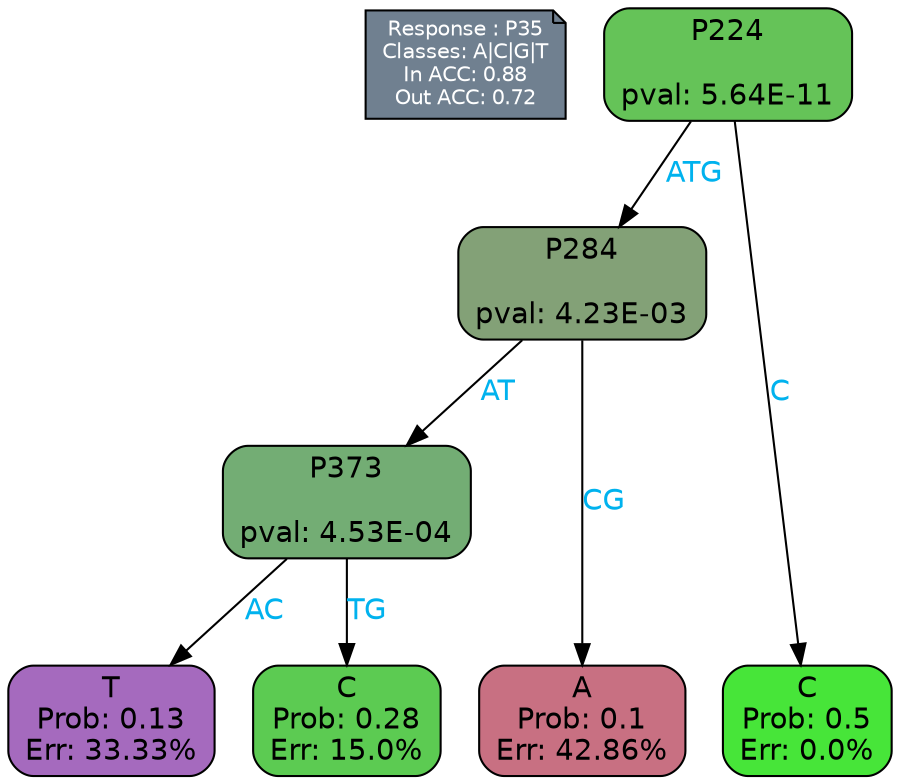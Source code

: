 digraph Tree {
node [shape=box, style="filled, rounded", color="black", fontname=helvetica] ;
graph [ranksep=equally, splines=polylines, bgcolor=transparent, dpi=600] ;
edge [fontname=helvetica] ;
LEGEND [label="Response : P35
Classes: A|C|G|T
In ACC: 0.88
Out ACC: 0.72
",shape=note,align=left,style=filled,fillcolor="slategray",fontcolor="white",fontsize=10];1 [label="P224

pval: 5.64E-11", fillcolor="#65c358"] ;
2 [label="P284

pval: 4.23E-03", fillcolor="#83a177"] ;
3 [label="P373

pval: 4.53E-04", fillcolor="#73ad74"] ;
4 [label="T
Prob: 0.13
Err: 33.33%", fillcolor="#a56abe"] ;
5 [label="C
Prob: 0.28
Err: 15.0%", fillcolor="#5ccb52"] ;
6 [label="A
Prob: 0.1
Err: 42.86%", fillcolor="#c87082"] ;
7 [label="C
Prob: 0.5
Err: 0.0%", fillcolor="#47e539"] ;
1 -> 2 [label="ATG",fontcolor=deepskyblue2] ;
1 -> 7 [label="C",fontcolor=deepskyblue2] ;
2 -> 3 [label="AT",fontcolor=deepskyblue2] ;
2 -> 6 [label="CG",fontcolor=deepskyblue2] ;
3 -> 4 [label="AC",fontcolor=deepskyblue2] ;
3 -> 5 [label="TG",fontcolor=deepskyblue2] ;
{rank = same; 4;5;6;7;}{rank = same; LEGEND;1;}}
